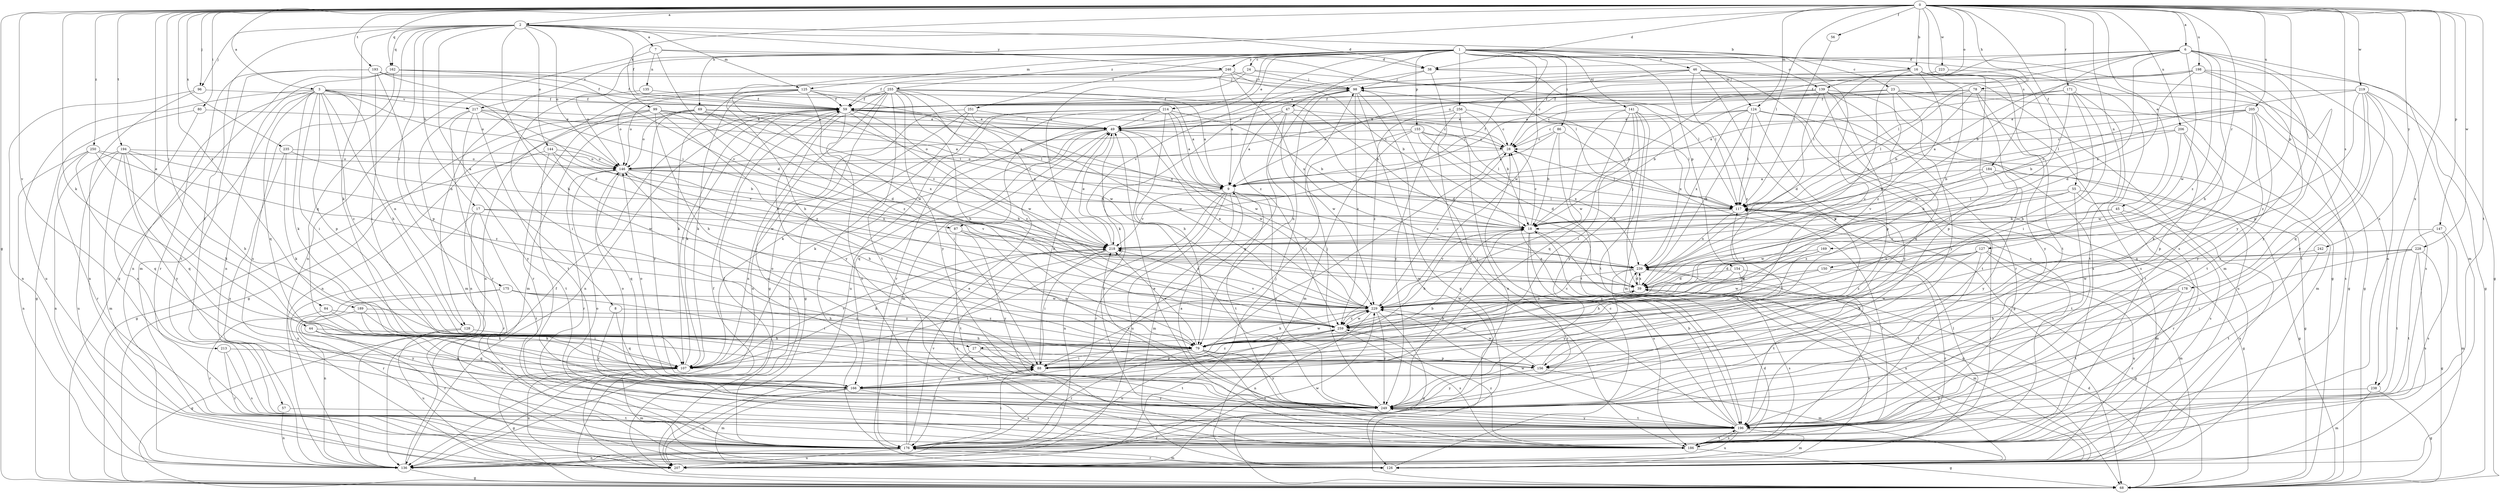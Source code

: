 strict digraph  {
0;
1;
2;
3;
6;
7;
8;
9;
16;
17;
18;
23;
24;
27;
28;
38;
39;
44;
45;
46;
47;
49;
55;
56;
57;
59;
68;
69;
78;
79;
80;
84;
86;
87;
88;
96;
98;
99;
107;
117;
124;
125;
126;
127;
128;
135;
136;
139;
141;
144;
146;
147;
150;
154;
155;
156;
162;
166;
169;
171;
175;
176;
178;
184;
186;
189;
193;
194;
196;
198;
205;
206;
207;
213;
214;
217;
218;
219;
223;
228;
229;
235;
238;
239;
242;
246;
249;
250;
251;
255;
256;
259;
0 -> 2  [label=a];
0 -> 3  [label=a];
0 -> 6  [label=a];
0 -> 16  [label=b];
0 -> 38  [label=d];
0 -> 44  [label=e];
0 -> 45  [label=e];
0 -> 55  [label=f];
0 -> 56  [label=f];
0 -> 68  [label=g];
0 -> 69  [label=h];
0 -> 78  [label=h];
0 -> 80  [label=i];
0 -> 84  [label=i];
0 -> 96  [label=j];
0 -> 99  [label=k];
0 -> 107  [label=k];
0 -> 117  [label=l];
0 -> 124  [label=m];
0 -> 127  [label=n];
0 -> 139  [label=o];
0 -> 147  [label=p];
0 -> 150  [label=p];
0 -> 162  [label=q];
0 -> 169  [label=r];
0 -> 171  [label=r];
0 -> 178  [label=s];
0 -> 184  [label=s];
0 -> 189  [label=t];
0 -> 193  [label=t];
0 -> 194  [label=t];
0 -> 196  [label=t];
0 -> 198  [label=u];
0 -> 205  [label=u];
0 -> 206  [label=u];
0 -> 213  [label=v];
0 -> 219  [label=w];
0 -> 223  [label=w];
0 -> 228  [label=w];
0 -> 235  [label=x];
0 -> 238  [label=x];
0 -> 242  [label=y];
0 -> 250  [label=z];
1 -> 23  [label=c];
1 -> 24  [label=c];
1 -> 27  [label=c];
1 -> 46  [label=e];
1 -> 47  [label=e];
1 -> 49  [label=e];
1 -> 86  [label=i];
1 -> 87  [label=i];
1 -> 124  [label=m];
1 -> 125  [label=m];
1 -> 128  [label=n];
1 -> 139  [label=o];
1 -> 141  [label=o];
1 -> 154  [label=p];
1 -> 155  [label=p];
1 -> 186  [label=s];
1 -> 214  [label=v];
1 -> 217  [label=v];
1 -> 229  [label=w];
1 -> 238  [label=x];
1 -> 246  [label=y];
1 -> 251  [label=z];
1 -> 255  [label=z];
1 -> 256  [label=z];
1 -> 259  [label=z];
2 -> 7  [label=a];
2 -> 8  [label=a];
2 -> 16  [label=b];
2 -> 17  [label=b];
2 -> 38  [label=d];
2 -> 57  [label=f];
2 -> 59  [label=f];
2 -> 79  [label=h];
2 -> 96  [label=j];
2 -> 107  [label=k];
2 -> 125  [label=m];
2 -> 144  [label=o];
2 -> 146  [label=o];
2 -> 162  [label=q];
2 -> 166  [label=q];
2 -> 175  [label=r];
2 -> 246  [label=y];
3 -> 27  [label=c];
3 -> 59  [label=f];
3 -> 79  [label=h];
3 -> 87  [label=i];
3 -> 88  [label=i];
3 -> 107  [label=k];
3 -> 128  [label=n];
3 -> 146  [label=o];
3 -> 156  [label=p];
3 -> 166  [label=q];
3 -> 176  [label=r];
3 -> 196  [label=t];
3 -> 207  [label=u];
3 -> 217  [label=v];
6 -> 9  [label=a];
6 -> 18  [label=b];
6 -> 38  [label=d];
6 -> 79  [label=h];
6 -> 117  [label=l];
6 -> 126  [label=m];
6 -> 146  [label=o];
6 -> 207  [label=u];
6 -> 229  [label=w];
6 -> 239  [label=x];
6 -> 249  [label=y];
6 -> 259  [label=z];
7 -> 38  [label=d];
7 -> 39  [label=d];
7 -> 117  [label=l];
7 -> 135  [label=n];
7 -> 136  [label=n];
8 -> 166  [label=q];
8 -> 249  [label=y];
8 -> 259  [label=z];
9 -> 117  [label=l];
9 -> 126  [label=m];
9 -> 136  [label=n];
9 -> 176  [label=r];
9 -> 196  [label=t];
9 -> 207  [label=u];
9 -> 218  [label=v];
9 -> 249  [label=y];
16 -> 79  [label=h];
16 -> 88  [label=i];
16 -> 98  [label=j];
16 -> 117  [label=l];
16 -> 196  [label=t];
16 -> 239  [label=x];
16 -> 259  [label=z];
17 -> 18  [label=b];
17 -> 176  [label=r];
17 -> 196  [label=t];
17 -> 207  [label=u];
17 -> 218  [label=v];
18 -> 28  [label=c];
18 -> 68  [label=g];
18 -> 79  [label=h];
18 -> 176  [label=r];
18 -> 186  [label=s];
18 -> 218  [label=v];
23 -> 18  [label=b];
23 -> 39  [label=d];
23 -> 59  [label=f];
23 -> 68  [label=g];
23 -> 186  [label=s];
23 -> 249  [label=y];
24 -> 98  [label=j];
24 -> 117  [label=l];
24 -> 146  [label=o];
24 -> 218  [label=v];
27 -> 156  [label=p];
27 -> 176  [label=r];
27 -> 196  [label=t];
28 -> 59  [label=f];
28 -> 88  [label=i];
28 -> 117  [label=l];
28 -> 146  [label=o];
38 -> 98  [label=j];
38 -> 117  [label=l];
38 -> 186  [label=s];
38 -> 218  [label=v];
39 -> 98  [label=j];
39 -> 126  [label=m];
39 -> 186  [label=s];
39 -> 207  [label=u];
39 -> 229  [label=w];
39 -> 239  [label=x];
44 -> 79  [label=h];
44 -> 166  [label=q];
44 -> 176  [label=r];
44 -> 249  [label=y];
45 -> 18  [label=b];
45 -> 176  [label=r];
45 -> 207  [label=u];
45 -> 229  [label=w];
46 -> 28  [label=c];
46 -> 49  [label=e];
46 -> 68  [label=g];
46 -> 98  [label=j];
46 -> 126  [label=m];
46 -> 156  [label=p];
46 -> 186  [label=s];
46 -> 259  [label=z];
47 -> 9  [label=a];
47 -> 39  [label=d];
47 -> 49  [label=e];
47 -> 117  [label=l];
47 -> 166  [label=q];
47 -> 229  [label=w];
49 -> 28  [label=c];
49 -> 59  [label=f];
49 -> 107  [label=k];
49 -> 126  [label=m];
49 -> 136  [label=n];
49 -> 166  [label=q];
49 -> 186  [label=s];
49 -> 229  [label=w];
49 -> 249  [label=y];
55 -> 68  [label=g];
55 -> 117  [label=l];
55 -> 186  [label=s];
55 -> 196  [label=t];
55 -> 218  [label=v];
55 -> 259  [label=z];
56 -> 117  [label=l];
57 -> 136  [label=n];
57 -> 196  [label=t];
59 -> 49  [label=e];
59 -> 107  [label=k];
59 -> 117  [label=l];
59 -> 136  [label=n];
59 -> 186  [label=s];
59 -> 229  [label=w];
59 -> 249  [label=y];
59 -> 259  [label=z];
68 -> 39  [label=d];
69 -> 49  [label=e];
69 -> 117  [label=l];
69 -> 126  [label=m];
69 -> 136  [label=n];
69 -> 146  [label=o];
69 -> 218  [label=v];
69 -> 239  [label=x];
69 -> 249  [label=y];
78 -> 18  [label=b];
78 -> 28  [label=c];
78 -> 59  [label=f];
78 -> 68  [label=g];
78 -> 117  [label=l];
78 -> 156  [label=p];
78 -> 249  [label=y];
79 -> 88  [label=i];
79 -> 107  [label=k];
79 -> 156  [label=p];
79 -> 176  [label=r];
79 -> 186  [label=s];
79 -> 218  [label=v];
79 -> 229  [label=w];
79 -> 249  [label=y];
80 -> 49  [label=e];
80 -> 68  [label=g];
80 -> 186  [label=s];
84 -> 107  [label=k];
84 -> 176  [label=r];
84 -> 259  [label=z];
86 -> 9  [label=a];
86 -> 18  [label=b];
86 -> 28  [label=c];
86 -> 68  [label=g];
86 -> 196  [label=t];
87 -> 156  [label=p];
87 -> 196  [label=t];
87 -> 218  [label=v];
87 -> 249  [label=y];
88 -> 39  [label=d];
88 -> 49  [label=e];
88 -> 146  [label=o];
88 -> 166  [label=q];
88 -> 259  [label=z];
96 -> 59  [label=f];
96 -> 136  [label=n];
96 -> 207  [label=u];
98 -> 59  [label=f];
98 -> 68  [label=g];
98 -> 79  [label=h];
98 -> 107  [label=k];
98 -> 126  [label=m];
98 -> 259  [label=z];
99 -> 9  [label=a];
99 -> 28  [label=c];
99 -> 39  [label=d];
99 -> 49  [label=e];
99 -> 68  [label=g];
99 -> 79  [label=h];
99 -> 136  [label=n];
99 -> 176  [label=r];
99 -> 259  [label=z];
107 -> 59  [label=f];
107 -> 68  [label=g];
107 -> 126  [label=m];
107 -> 207  [label=u];
107 -> 218  [label=v];
117 -> 18  [label=b];
117 -> 68  [label=g];
117 -> 126  [label=m];
117 -> 239  [label=x];
124 -> 28  [label=c];
124 -> 39  [label=d];
124 -> 49  [label=e];
124 -> 117  [label=l];
124 -> 126  [label=m];
124 -> 196  [label=t];
124 -> 207  [label=u];
124 -> 239  [label=x];
124 -> 249  [label=y];
125 -> 9  [label=a];
125 -> 59  [label=f];
125 -> 107  [label=k];
125 -> 136  [label=n];
125 -> 146  [label=o];
125 -> 229  [label=w];
125 -> 239  [label=x];
125 -> 259  [label=z];
126 -> 28  [label=c];
126 -> 176  [label=r];
126 -> 239  [label=x];
127 -> 39  [label=d];
127 -> 107  [label=k];
127 -> 126  [label=m];
127 -> 196  [label=t];
127 -> 207  [label=u];
127 -> 239  [label=x];
127 -> 259  [label=z];
128 -> 68  [label=g];
128 -> 79  [label=h];
128 -> 207  [label=u];
135 -> 59  [label=f];
135 -> 88  [label=i];
136 -> 59  [label=f];
136 -> 68  [label=g];
136 -> 117  [label=l];
139 -> 9  [label=a];
139 -> 18  [label=b];
139 -> 39  [label=d];
139 -> 59  [label=f];
139 -> 156  [label=p];
139 -> 166  [label=q];
139 -> 176  [label=r];
139 -> 186  [label=s];
141 -> 49  [label=e];
141 -> 88  [label=i];
141 -> 126  [label=m];
141 -> 166  [label=q];
141 -> 196  [label=t];
141 -> 229  [label=w];
141 -> 239  [label=x];
141 -> 249  [label=y];
144 -> 18  [label=b];
144 -> 68  [label=g];
144 -> 146  [label=o];
144 -> 196  [label=t];
144 -> 229  [label=w];
146 -> 9  [label=a];
146 -> 18  [label=b];
146 -> 79  [label=h];
146 -> 166  [label=q];
146 -> 176  [label=r];
146 -> 239  [label=x];
147 -> 126  [label=m];
147 -> 186  [label=s];
147 -> 196  [label=t];
147 -> 218  [label=v];
150 -> 39  [label=d];
150 -> 176  [label=r];
150 -> 229  [label=w];
154 -> 39  [label=d];
154 -> 79  [label=h];
154 -> 196  [label=t];
154 -> 259  [label=z];
155 -> 28  [label=c];
155 -> 39  [label=d];
155 -> 88  [label=i];
155 -> 117  [label=l];
155 -> 126  [label=m];
155 -> 146  [label=o];
155 -> 239  [label=x];
156 -> 117  [label=l];
156 -> 126  [label=m];
156 -> 229  [label=w];
156 -> 249  [label=y];
162 -> 59  [label=f];
162 -> 68  [label=g];
162 -> 98  [label=j];
162 -> 136  [label=n];
162 -> 186  [label=s];
162 -> 218  [label=v];
166 -> 18  [label=b];
166 -> 88  [label=i];
166 -> 126  [label=m];
166 -> 146  [label=o];
166 -> 186  [label=s];
166 -> 207  [label=u];
166 -> 249  [label=y];
169 -> 79  [label=h];
169 -> 229  [label=w];
169 -> 239  [label=x];
171 -> 9  [label=a];
171 -> 59  [label=f];
171 -> 79  [label=h];
171 -> 88  [label=i];
171 -> 196  [label=t];
171 -> 229  [label=w];
175 -> 79  [label=h];
175 -> 88  [label=i];
175 -> 136  [label=n];
175 -> 176  [label=r];
175 -> 229  [label=w];
176 -> 39  [label=d];
176 -> 49  [label=e];
176 -> 59  [label=f];
176 -> 88  [label=i];
176 -> 117  [label=l];
176 -> 126  [label=m];
176 -> 136  [label=n];
176 -> 207  [label=u];
176 -> 218  [label=v];
178 -> 79  [label=h];
178 -> 176  [label=r];
178 -> 196  [label=t];
178 -> 229  [label=w];
184 -> 9  [label=a];
184 -> 68  [label=g];
184 -> 218  [label=v];
184 -> 249  [label=y];
186 -> 49  [label=e];
186 -> 68  [label=g];
186 -> 117  [label=l];
186 -> 146  [label=o];
186 -> 196  [label=t];
186 -> 239  [label=x];
186 -> 259  [label=z];
189 -> 88  [label=i];
189 -> 107  [label=k];
189 -> 249  [label=y];
189 -> 259  [label=z];
193 -> 39  [label=d];
193 -> 59  [label=f];
193 -> 88  [label=i];
193 -> 98  [label=j];
193 -> 126  [label=m];
193 -> 136  [label=n];
193 -> 156  [label=p];
194 -> 79  [label=h];
194 -> 126  [label=m];
194 -> 136  [label=n];
194 -> 146  [label=o];
194 -> 166  [label=q];
194 -> 207  [label=u];
194 -> 229  [label=w];
194 -> 249  [label=y];
196 -> 9  [label=a];
196 -> 18  [label=b];
196 -> 28  [label=c];
196 -> 98  [label=j];
196 -> 126  [label=m];
196 -> 176  [label=r];
196 -> 186  [label=s];
196 -> 207  [label=u];
196 -> 229  [label=w];
196 -> 249  [label=y];
198 -> 39  [label=d];
198 -> 59  [label=f];
198 -> 68  [label=g];
198 -> 98  [label=j];
198 -> 117  [label=l];
198 -> 156  [label=p];
198 -> 249  [label=y];
205 -> 9  [label=a];
205 -> 18  [label=b];
205 -> 49  [label=e];
205 -> 107  [label=k];
205 -> 186  [label=s];
205 -> 196  [label=t];
205 -> 249  [label=y];
206 -> 18  [label=b];
206 -> 28  [label=c];
206 -> 156  [label=p];
206 -> 196  [label=t];
206 -> 229  [label=w];
207 -> 59  [label=f];
207 -> 98  [label=j];
207 -> 229  [label=w];
213 -> 107  [label=k];
213 -> 176  [label=r];
213 -> 186  [label=s];
214 -> 9  [label=a];
214 -> 18  [label=b];
214 -> 49  [label=e];
214 -> 79  [label=h];
214 -> 88  [label=i];
214 -> 107  [label=k];
214 -> 176  [label=r];
214 -> 207  [label=u];
214 -> 229  [label=w];
217 -> 9  [label=a];
217 -> 49  [label=e];
217 -> 126  [label=m];
217 -> 176  [label=r];
217 -> 196  [label=t];
217 -> 229  [label=w];
217 -> 249  [label=y];
218 -> 49  [label=e];
218 -> 88  [label=i];
218 -> 107  [label=k];
218 -> 186  [label=s];
218 -> 239  [label=x];
219 -> 59  [label=f];
219 -> 68  [label=g];
219 -> 117  [label=l];
219 -> 166  [label=q];
219 -> 186  [label=s];
219 -> 196  [label=t];
219 -> 249  [label=y];
219 -> 259  [label=z];
223 -> 98  [label=j];
223 -> 218  [label=v];
228 -> 68  [label=g];
228 -> 88  [label=i];
228 -> 186  [label=s];
228 -> 196  [label=t];
228 -> 229  [label=w];
228 -> 239  [label=x];
229 -> 28  [label=c];
229 -> 49  [label=e];
229 -> 68  [label=g];
229 -> 79  [label=h];
229 -> 136  [label=n];
229 -> 249  [label=y];
229 -> 259  [label=z];
235 -> 107  [label=k];
235 -> 146  [label=o];
235 -> 186  [label=s];
235 -> 218  [label=v];
238 -> 68  [label=g];
238 -> 126  [label=m];
238 -> 249  [label=y];
239 -> 39  [label=d];
239 -> 68  [label=g];
239 -> 218  [label=v];
239 -> 249  [label=y];
239 -> 259  [label=z];
242 -> 196  [label=t];
242 -> 239  [label=x];
246 -> 9  [label=a];
246 -> 18  [label=b];
246 -> 59  [label=f];
246 -> 79  [label=h];
246 -> 98  [label=j];
246 -> 239  [label=x];
249 -> 18  [label=b];
249 -> 98  [label=j];
249 -> 146  [label=o];
249 -> 196  [label=t];
249 -> 218  [label=v];
250 -> 107  [label=k];
250 -> 136  [label=n];
250 -> 146  [label=o];
250 -> 166  [label=q];
250 -> 176  [label=r];
250 -> 259  [label=z];
251 -> 49  [label=e];
251 -> 68  [label=g];
251 -> 136  [label=n];
251 -> 176  [label=r];
251 -> 229  [label=w];
255 -> 9  [label=a];
255 -> 18  [label=b];
255 -> 59  [label=f];
255 -> 68  [label=g];
255 -> 79  [label=h];
255 -> 107  [label=k];
255 -> 136  [label=n];
255 -> 146  [label=o];
255 -> 196  [label=t];
255 -> 207  [label=u];
255 -> 218  [label=v];
255 -> 229  [label=w];
255 -> 249  [label=y];
256 -> 18  [label=b];
256 -> 28  [label=c];
256 -> 49  [label=e];
256 -> 136  [label=n];
256 -> 249  [label=y];
256 -> 259  [label=z];
259 -> 79  [label=h];
259 -> 136  [label=n];
259 -> 186  [label=s];
259 -> 218  [label=v];
259 -> 229  [label=w];
}

